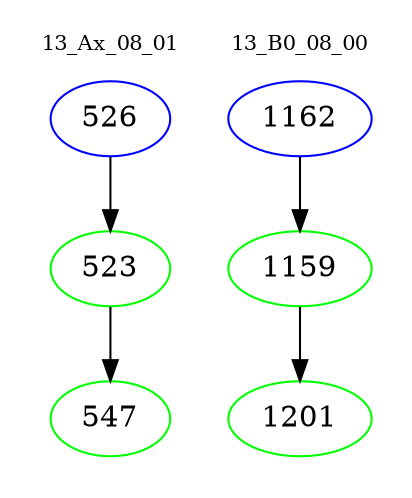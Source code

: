 digraph{
subgraph cluster_0 {
color = white
label = "13_Ax_08_01";
fontsize=10;
T0_526 [label="526", color="blue"]
T0_526 -> T0_523 [color="black"]
T0_523 [label="523", color="green"]
T0_523 -> T0_547 [color="black"]
T0_547 [label="547", color="green"]
}
subgraph cluster_1 {
color = white
label = "13_B0_08_00";
fontsize=10;
T1_1162 [label="1162", color="blue"]
T1_1162 -> T1_1159 [color="black"]
T1_1159 [label="1159", color="green"]
T1_1159 -> T1_1201 [color="black"]
T1_1201 [label="1201", color="green"]
}
}
